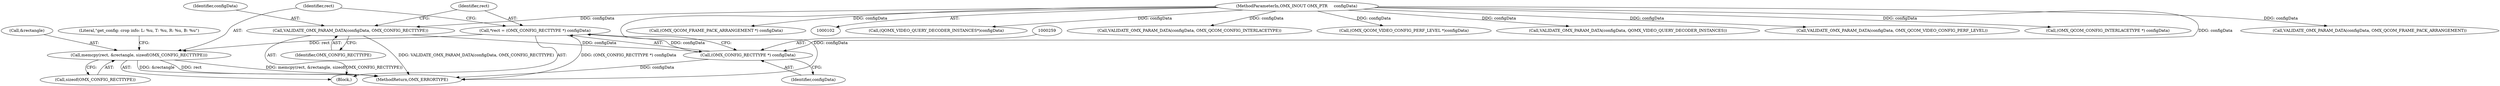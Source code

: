 digraph "0_Android_560ccdb509a7b86186fac0fce1b25bd9a3e6a6e8@API" {
"1000261" [label="(Call,memcpy(rect, &rectangle, sizeof(OMX_CONFIG_RECTTYPE)))"];
"1000256" [label="(Call,*rect = (OMX_CONFIG_RECTTYPE *) configData)"];
"1000258" [label="(Call,(OMX_CONFIG_RECTTYPE *) configData)"];
"1000252" [label="(Call,VALIDATE_OMX_PARAM_DATA(configData, OMX_CONFIG_RECTTYPE))"];
"1000105" [label="(MethodParameterIn,OMX_INOUT OMX_PTR     configData)"];
"1000258" [label="(Call,(OMX_CONFIG_RECTTYPE *) configData)"];
"1000257" [label="(Identifier,rect)"];
"1000212" [label="(Call,(QOMX_VIDEO_QUERY_DECODER_INSTANCES*)configData)"];
"1000130" [label="(Call,VALIDATE_OMX_PARAM_DATA(configData, OMX_QCOM_CONFIG_INTERLACETYPE))"];
"1000252" [label="(Call,VALIDATE_OMX_PARAM_DATA(configData, OMX_CONFIG_RECTTYPE))"];
"1000256" [label="(Call,*rect = (OMX_CONFIG_RECTTYPE *) configData)"];
"1000291" [label="(Call,(OMX_QCOM_VIDEO_CONFIG_PERF_LEVEL *)configData)"];
"1000206" [label="(Call,VALIDATE_OMX_PARAM_DATA(configData, QOMX_VIDEO_QUERY_DECODER_INSTANCES))"];
"1000284" [label="(Call,VALIDATE_OMX_PARAM_DATA(configData, OMX_QCOM_VIDEO_CONFIG_PERF_LEVEL))"];
"1000251" [label="(Block,)"];
"1000136" [label="(Call,(OMX_QCOM_CONFIG_INTERLACETYPE *) configData)"];
"1000230" [label="(Call,VALIDATE_OMX_PARAM_DATA(configData, OMX_QCOM_FRAME_PACK_ARRANGEMENT))"];
"1000265" [label="(Call,sizeof(OMX_CONFIG_RECTTYPE))"];
"1000253" [label="(Identifier,configData)"];
"1000268" [label="(Literal,\"get_config: crop info: L: %u, T: %u, R: %u, B: %u\")"];
"1000263" [label="(Call,&rectangle)"];
"1000261" [label="(Call,memcpy(rect, &rectangle, sizeof(OMX_CONFIG_RECTTYPE)))"];
"1000260" [label="(Identifier,configData)"];
"1000357" [label="(MethodReturn,OMX_ERRORTYPE)"];
"1000105" [label="(MethodParameterIn,OMX_INOUT OMX_PTR     configData)"];
"1000262" [label="(Identifier,rect)"];
"1000236" [label="(Call,(OMX_QCOM_FRAME_PACK_ARRANGEMENT *) configData)"];
"1000254" [label="(Identifier,OMX_CONFIG_RECTTYPE)"];
"1000261" -> "1000251"  [label="AST: "];
"1000261" -> "1000265"  [label="CFG: "];
"1000262" -> "1000261"  [label="AST: "];
"1000263" -> "1000261"  [label="AST: "];
"1000265" -> "1000261"  [label="AST: "];
"1000268" -> "1000261"  [label="CFG: "];
"1000261" -> "1000357"  [label="DDG: &rectangle"];
"1000261" -> "1000357"  [label="DDG: rect"];
"1000261" -> "1000357"  [label="DDG: memcpy(rect, &rectangle, sizeof(OMX_CONFIG_RECTTYPE))"];
"1000256" -> "1000261"  [label="DDG: rect"];
"1000256" -> "1000251"  [label="AST: "];
"1000256" -> "1000258"  [label="CFG: "];
"1000257" -> "1000256"  [label="AST: "];
"1000258" -> "1000256"  [label="AST: "];
"1000262" -> "1000256"  [label="CFG: "];
"1000256" -> "1000357"  [label="DDG: (OMX_CONFIG_RECTTYPE *) configData"];
"1000258" -> "1000256"  [label="DDG: configData"];
"1000258" -> "1000260"  [label="CFG: "];
"1000259" -> "1000258"  [label="AST: "];
"1000260" -> "1000258"  [label="AST: "];
"1000258" -> "1000357"  [label="DDG: configData"];
"1000252" -> "1000258"  [label="DDG: configData"];
"1000105" -> "1000258"  [label="DDG: configData"];
"1000252" -> "1000251"  [label="AST: "];
"1000252" -> "1000254"  [label="CFG: "];
"1000253" -> "1000252"  [label="AST: "];
"1000254" -> "1000252"  [label="AST: "];
"1000257" -> "1000252"  [label="CFG: "];
"1000252" -> "1000357"  [label="DDG: VALIDATE_OMX_PARAM_DATA(configData, OMX_CONFIG_RECTTYPE)"];
"1000105" -> "1000252"  [label="DDG: configData"];
"1000105" -> "1000102"  [label="AST: "];
"1000105" -> "1000357"  [label="DDG: configData"];
"1000105" -> "1000130"  [label="DDG: configData"];
"1000105" -> "1000136"  [label="DDG: configData"];
"1000105" -> "1000206"  [label="DDG: configData"];
"1000105" -> "1000212"  [label="DDG: configData"];
"1000105" -> "1000230"  [label="DDG: configData"];
"1000105" -> "1000236"  [label="DDG: configData"];
"1000105" -> "1000284"  [label="DDG: configData"];
"1000105" -> "1000291"  [label="DDG: configData"];
}
